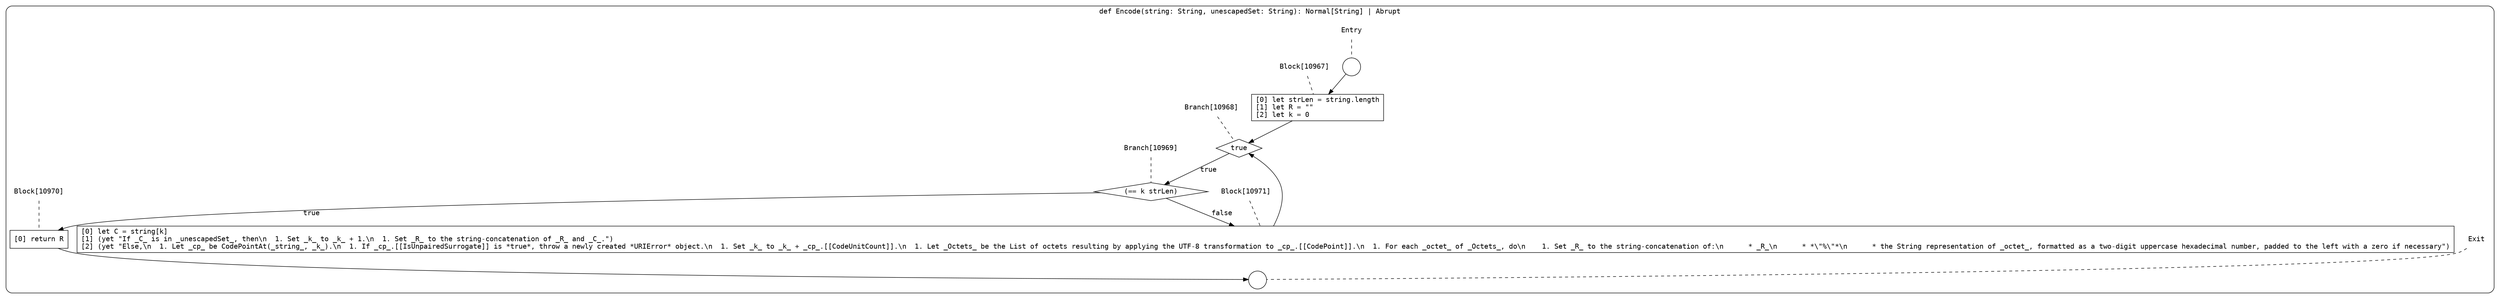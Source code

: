 digraph {
  graph [fontname = "Consolas"]
  node [fontname = "Consolas"]
  edge [fontname = "Consolas"]
  subgraph cluster1989 {
    label = "def Encode(string: String, unescapedSet: String): Normal[String] | Abrupt"
    style = rounded
    cluster1989_entry_name [shape=none, label=<<font color="black">Entry</font>>]
    cluster1989_entry_name -> cluster1989_entry [arrowhead=none, color="black", style=dashed]
    cluster1989_entry [shape=circle label=" " color="black" fillcolor="white" style=filled]
    cluster1989_entry -> node10967 [color="black"]
    cluster1989_exit_name [shape=none, label=<<font color="black">Exit</font>>]
    cluster1989_exit_name -> cluster1989_exit [arrowhead=none, color="black", style=dashed]
    cluster1989_exit [shape=circle label=" " color="black" fillcolor="white" style=filled]
    node10967_name [shape=none, label=<<font color="black">Block[10967]</font>>]
    node10967_name -> node10967 [arrowhead=none, color="black", style=dashed]
    node10967 [shape=box, label=<<font color="black">[0] let strLen = string.length<BR ALIGN="LEFT"/>[1] let R = &quot;&quot;<BR ALIGN="LEFT"/>[2] let k = 0<BR ALIGN="LEFT"/></font>> color="black" fillcolor="white", style=filled]
    node10967 -> node10968 [color="black"]
    node10968_name [shape=none, label=<<font color="black">Branch[10968]</font>>]
    node10968_name -> node10968 [arrowhead=none, color="black", style=dashed]
    node10968 [shape=diamond, label=<<font color="black">true</font>> color="black" fillcolor="white", style=filled]
    node10968 -> node10969 [label=<<font color="black">true</font>> color="black"]
    node10969_name [shape=none, label=<<font color="black">Branch[10969]</font>>]
    node10969_name -> node10969 [arrowhead=none, color="black", style=dashed]
    node10969 [shape=diamond, label=<<font color="black">(== k strLen)</font>> color="black" fillcolor="white", style=filled]
    node10969 -> node10970 [label=<<font color="black">true</font>> color="black"]
    node10969 -> node10971 [label=<<font color="black">false</font>> color="black"]
    node10970_name [shape=none, label=<<font color="black">Block[10970]</font>>]
    node10970_name -> node10970 [arrowhead=none, color="black", style=dashed]
    node10970 [shape=box, label=<<font color="black">[0] return R<BR ALIGN="LEFT"/></font>> color="black" fillcolor="white", style=filled]
    node10970 -> cluster1989_exit [color="black"]
    node10971_name [shape=none, label=<<font color="black">Block[10971]</font>>]
    node10971_name -> node10971 [arrowhead=none, color="black", style=dashed]
    node10971 [shape=box, label=<<font color="black">[0] let C = string[k]<BR ALIGN="LEFT"/>[1] (yet &quot;If _C_ is in _unescapedSet_, then\n  1. Set _k_ to _k_ + 1.\n  1. Set _R_ to the string-concatenation of _R_ and _C_.&quot;)<BR ALIGN="LEFT"/>[2] (yet &quot;Else,\n  1. Let _cp_ be CodePointAt(_string_, _k_).\n  1. If _cp_.[[IsUnpairedSurrogate]] is *true*, throw a newly created *URIError* object.\n  1. Set _k_ to _k_ + _cp_.[[CodeUnitCount]].\n  1. Let _Octets_ be the List of octets resulting by applying the UTF-8 transformation to _cp_.[[CodePoint]].\n  1. For each _octet_ of _Octets_, do\n    1. Set _R_ to the string-concatenation of:\n      * _R_\n      * *\&quot;%\&quot;*\n      * the String representation of _octet_, formatted as a two-digit uppercase hexadecimal number, padded to the left with a zero if necessary&quot;)<BR ALIGN="LEFT"/></font>> color="black" fillcolor="white", style=filled]
    node10971 -> node10968 [color="black"]
  }
}